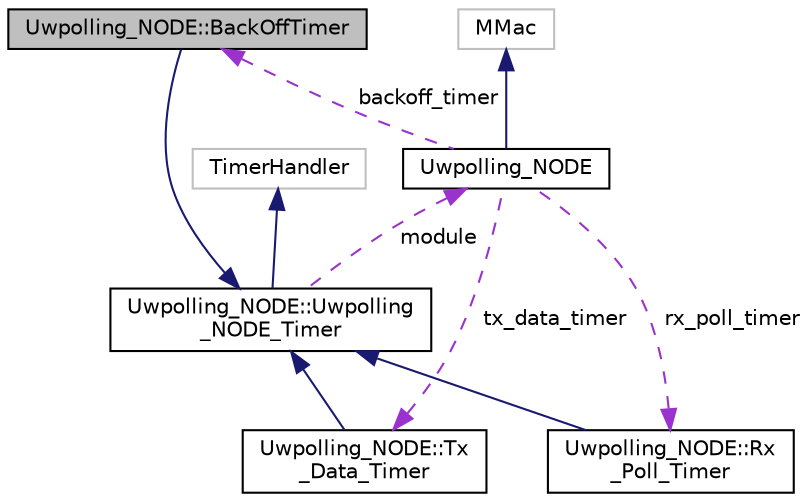 digraph "Uwpolling_NODE::BackOffTimer"
{
 // LATEX_PDF_SIZE
  edge [fontname="Helvetica",fontsize="10",labelfontname="Helvetica",labelfontsize="10"];
  node [fontname="Helvetica",fontsize="10",shape=record];
  Node1 [label="Uwpolling_NODE::BackOffTimer",height=0.2,width=0.4,color="black", fillcolor="grey75", style="filled", fontcolor="black",tooltip="Class (inherited from Uwpolling_NODE_Timer) used to handle the time of backoff of the node before tra..."];
  Node2 -> Node1 [dir="back",color="midnightblue",fontsize="10",style="solid",fontname="Helvetica"];
  Node2 [label="Uwpolling_NODE::Uwpolling\l_NODE_Timer",height=0.2,width=0.4,color="black", fillcolor="white", style="filled",URL="$classUwpolling__NODE_1_1Uwpolling__NODE__Timer.html",tooltip="Class that describes the timer in the AUV."];
  Node3 -> Node2 [dir="back",color="midnightblue",fontsize="10",style="solid",fontname="Helvetica"];
  Node3 [label="TimerHandler",height=0.2,width=0.4,color="grey75", fillcolor="white", style="filled",tooltip=" "];
  Node4 -> Node2 [dir="back",color="darkorchid3",fontsize="10",style="dashed",label=" module" ,fontname="Helvetica"];
  Node4 [label="Uwpolling_NODE",height=0.2,width=0.4,color="black", fillcolor="white", style="filled",URL="$classUwpolling__NODE.html",tooltip="Class used to represents the UWPOLLING MAC layer of a node."];
  Node5 -> Node4 [dir="back",color="midnightblue",fontsize="10",style="solid",fontname="Helvetica"];
  Node5 [label="MMac",height=0.2,width=0.4,color="grey75", fillcolor="white", style="filled",tooltip=" "];
  Node6 -> Node4 [dir="back",color="darkorchid3",fontsize="10",style="dashed",label=" tx_data_timer" ,fontname="Helvetica"];
  Node6 [label="Uwpolling_NODE::Tx\l_Data_Timer",height=0.2,width=0.4,color="black", fillcolor="white", style="filled",URL="$classUwpolling__NODE_1_1Tx__Data__Timer.html",tooltip="Class (inherited from Uwpolling_NODE_Timer) used to handle the time between the transmission of the D..."];
  Node2 -> Node6 [dir="back",color="midnightblue",fontsize="10",style="solid",fontname="Helvetica"];
  Node1 -> Node4 [dir="back",color="darkorchid3",fontsize="10",style="dashed",label=" backoff_timer" ,fontname="Helvetica"];
  Node7 -> Node4 [dir="back",color="darkorchid3",fontsize="10",style="dashed",label=" rx_poll_timer" ,fontname="Helvetica"];
  Node7 [label="Uwpolling_NODE::Rx\l_Poll_Timer",height=0.2,width=0.4,color="black", fillcolor="white", style="filled",URL="$classUwpolling__NODE_1_1Rx__Poll__Timer.html",tooltip="Class (inherited from Uwpolling_NODE_Timer) used to handle the time in which the NODE wait for the PO..."];
  Node2 -> Node7 [dir="back",color="midnightblue",fontsize="10",style="solid",fontname="Helvetica"];
}
